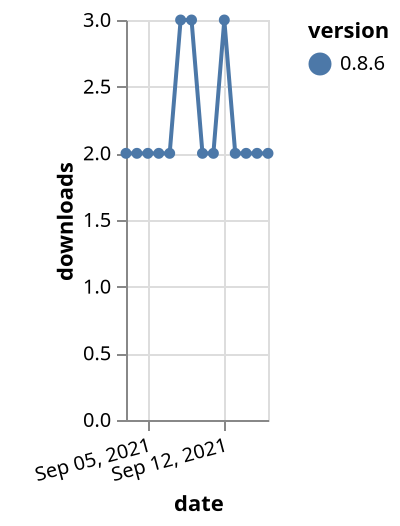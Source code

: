 {"$schema": "https://vega.github.io/schema/vega-lite/v5.json", "description": "A simple bar chart with embedded data.", "data": {"values": [{"date": "2021-09-03", "total": 4370, "delta": 2, "version": "0.8.6"}, {"date": "2021-09-04", "total": 4372, "delta": 2, "version": "0.8.6"}, {"date": "2021-09-05", "total": 4374, "delta": 2, "version": "0.8.6"}, {"date": "2021-09-06", "total": 4376, "delta": 2, "version": "0.8.6"}, {"date": "2021-09-07", "total": 4378, "delta": 2, "version": "0.8.6"}, {"date": "2021-09-08", "total": 4381, "delta": 3, "version": "0.8.6"}, {"date": "2021-09-09", "total": 4384, "delta": 3, "version": "0.8.6"}, {"date": "2021-09-10", "total": 4386, "delta": 2, "version": "0.8.6"}, {"date": "2021-09-11", "total": 4388, "delta": 2, "version": "0.8.6"}, {"date": "2021-09-12", "total": 4391, "delta": 3, "version": "0.8.6"}, {"date": "2021-09-13", "total": 4393, "delta": 2, "version": "0.8.6"}, {"date": "2021-09-14", "total": 4395, "delta": 2, "version": "0.8.6"}, {"date": "2021-09-15", "total": 4397, "delta": 2, "version": "0.8.6"}, {"date": "2021-09-16", "total": 4399, "delta": 2, "version": "0.8.6"}]}, "width": "container", "mark": {"type": "line", "point": {"filled": true}}, "encoding": {"x": {"field": "date", "type": "temporal", "timeUnit": "yearmonthdate", "title": "date", "axis": {"labelAngle": -15}}, "y": {"field": "delta", "type": "quantitative", "title": "downloads"}, "color": {"field": "version", "type": "nominal"}, "tooltip": {"field": "delta"}}}